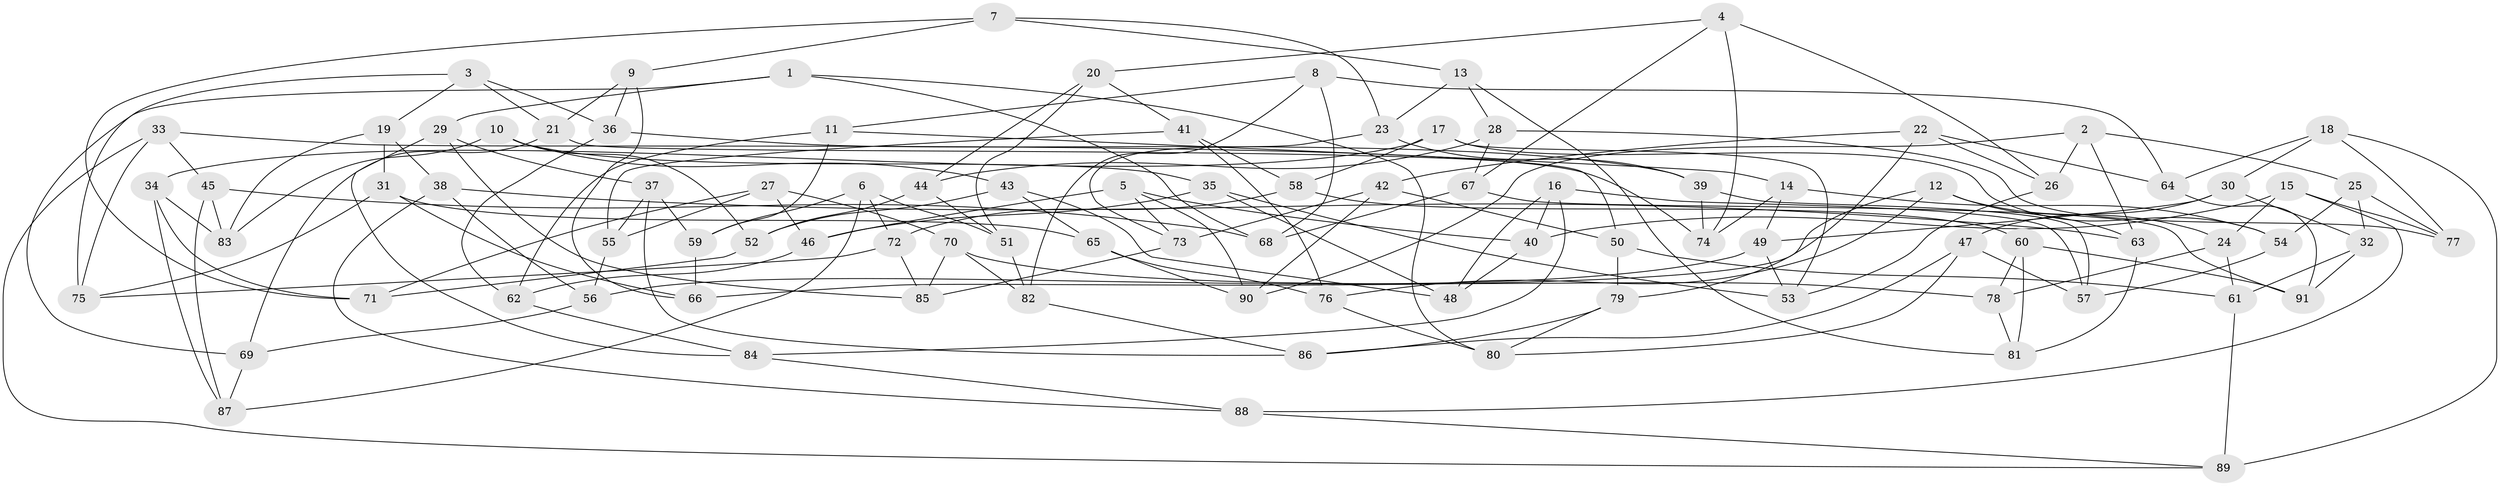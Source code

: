 // Generated by graph-tools (version 1.1) at 2025/11/02/27/25 16:11:44]
// undirected, 91 vertices, 182 edges
graph export_dot {
graph [start="1"]
  node [color=gray90,style=filled];
  1;
  2;
  3;
  4;
  5;
  6;
  7;
  8;
  9;
  10;
  11;
  12;
  13;
  14;
  15;
  16;
  17;
  18;
  19;
  20;
  21;
  22;
  23;
  24;
  25;
  26;
  27;
  28;
  29;
  30;
  31;
  32;
  33;
  34;
  35;
  36;
  37;
  38;
  39;
  40;
  41;
  42;
  43;
  44;
  45;
  46;
  47;
  48;
  49;
  50;
  51;
  52;
  53;
  54;
  55;
  56;
  57;
  58;
  59;
  60;
  61;
  62;
  63;
  64;
  65;
  66;
  67;
  68;
  69;
  70;
  71;
  72;
  73;
  74;
  75;
  76;
  77;
  78;
  79;
  80;
  81;
  82;
  83;
  84;
  85;
  86;
  87;
  88;
  89;
  90;
  91;
  1 -- 29;
  1 -- 69;
  1 -- 68;
  1 -- 80;
  2 -- 63;
  2 -- 25;
  2 -- 26;
  2 -- 90;
  3 -- 19;
  3 -- 21;
  3 -- 75;
  3 -- 36;
  4 -- 67;
  4 -- 20;
  4 -- 26;
  4 -- 74;
  5 -- 40;
  5 -- 90;
  5 -- 73;
  5 -- 46;
  6 -- 87;
  6 -- 51;
  6 -- 72;
  6 -- 59;
  7 -- 9;
  7 -- 71;
  7 -- 23;
  7 -- 13;
  8 -- 11;
  8 -- 68;
  8 -- 64;
  8 -- 82;
  9 -- 36;
  9 -- 66;
  9 -- 21;
  10 -- 43;
  10 -- 83;
  10 -- 52;
  10 -- 35;
  11 -- 62;
  11 -- 14;
  11 -- 59;
  12 -- 66;
  12 -- 76;
  12 -- 63;
  12 -- 24;
  13 -- 28;
  13 -- 23;
  13 -- 81;
  14 -- 49;
  14 -- 54;
  14 -- 74;
  15 -- 40;
  15 -- 77;
  15 -- 24;
  15 -- 88;
  16 -- 48;
  16 -- 84;
  16 -- 57;
  16 -- 40;
  17 -- 58;
  17 -- 34;
  17 -- 54;
  17 -- 53;
  18 -- 89;
  18 -- 77;
  18 -- 64;
  18 -- 30;
  19 -- 83;
  19 -- 31;
  19 -- 38;
  20 -- 51;
  20 -- 44;
  20 -- 41;
  21 -- 69;
  21 -- 50;
  22 -- 64;
  22 -- 79;
  22 -- 26;
  22 -- 42;
  23 -- 73;
  23 -- 39;
  24 -- 78;
  24 -- 61;
  25 -- 54;
  25 -- 32;
  25 -- 77;
  26 -- 53;
  27 -- 71;
  27 -- 55;
  27 -- 46;
  27 -- 70;
  28 -- 67;
  28 -- 44;
  28 -- 77;
  29 -- 37;
  29 -- 84;
  29 -- 85;
  30 -- 49;
  30 -- 47;
  30 -- 32;
  31 -- 66;
  31 -- 65;
  31 -- 75;
  32 -- 61;
  32 -- 91;
  33 -- 45;
  33 -- 75;
  33 -- 89;
  33 -- 74;
  34 -- 83;
  34 -- 71;
  34 -- 87;
  35 -- 46;
  35 -- 48;
  35 -- 53;
  36 -- 39;
  36 -- 62;
  37 -- 59;
  37 -- 86;
  37 -- 55;
  38 -- 56;
  38 -- 88;
  38 -- 63;
  39 -- 57;
  39 -- 74;
  40 -- 48;
  41 -- 55;
  41 -- 76;
  41 -- 58;
  42 -- 73;
  42 -- 50;
  42 -- 90;
  43 -- 52;
  43 -- 48;
  43 -- 65;
  44 -- 51;
  44 -- 52;
  45 -- 83;
  45 -- 68;
  45 -- 87;
  46 -- 62;
  47 -- 80;
  47 -- 86;
  47 -- 57;
  49 -- 56;
  49 -- 53;
  50 -- 61;
  50 -- 79;
  51 -- 82;
  52 -- 71;
  54 -- 57;
  55 -- 56;
  56 -- 69;
  58 -- 60;
  58 -- 72;
  59 -- 66;
  60 -- 91;
  60 -- 81;
  60 -- 78;
  61 -- 89;
  62 -- 84;
  63 -- 81;
  64 -- 91;
  65 -- 76;
  65 -- 90;
  67 -- 91;
  67 -- 68;
  69 -- 87;
  70 -- 85;
  70 -- 82;
  70 -- 78;
  72 -- 75;
  72 -- 85;
  73 -- 85;
  76 -- 80;
  78 -- 81;
  79 -- 86;
  79 -- 80;
  82 -- 86;
  84 -- 88;
  88 -- 89;
}
